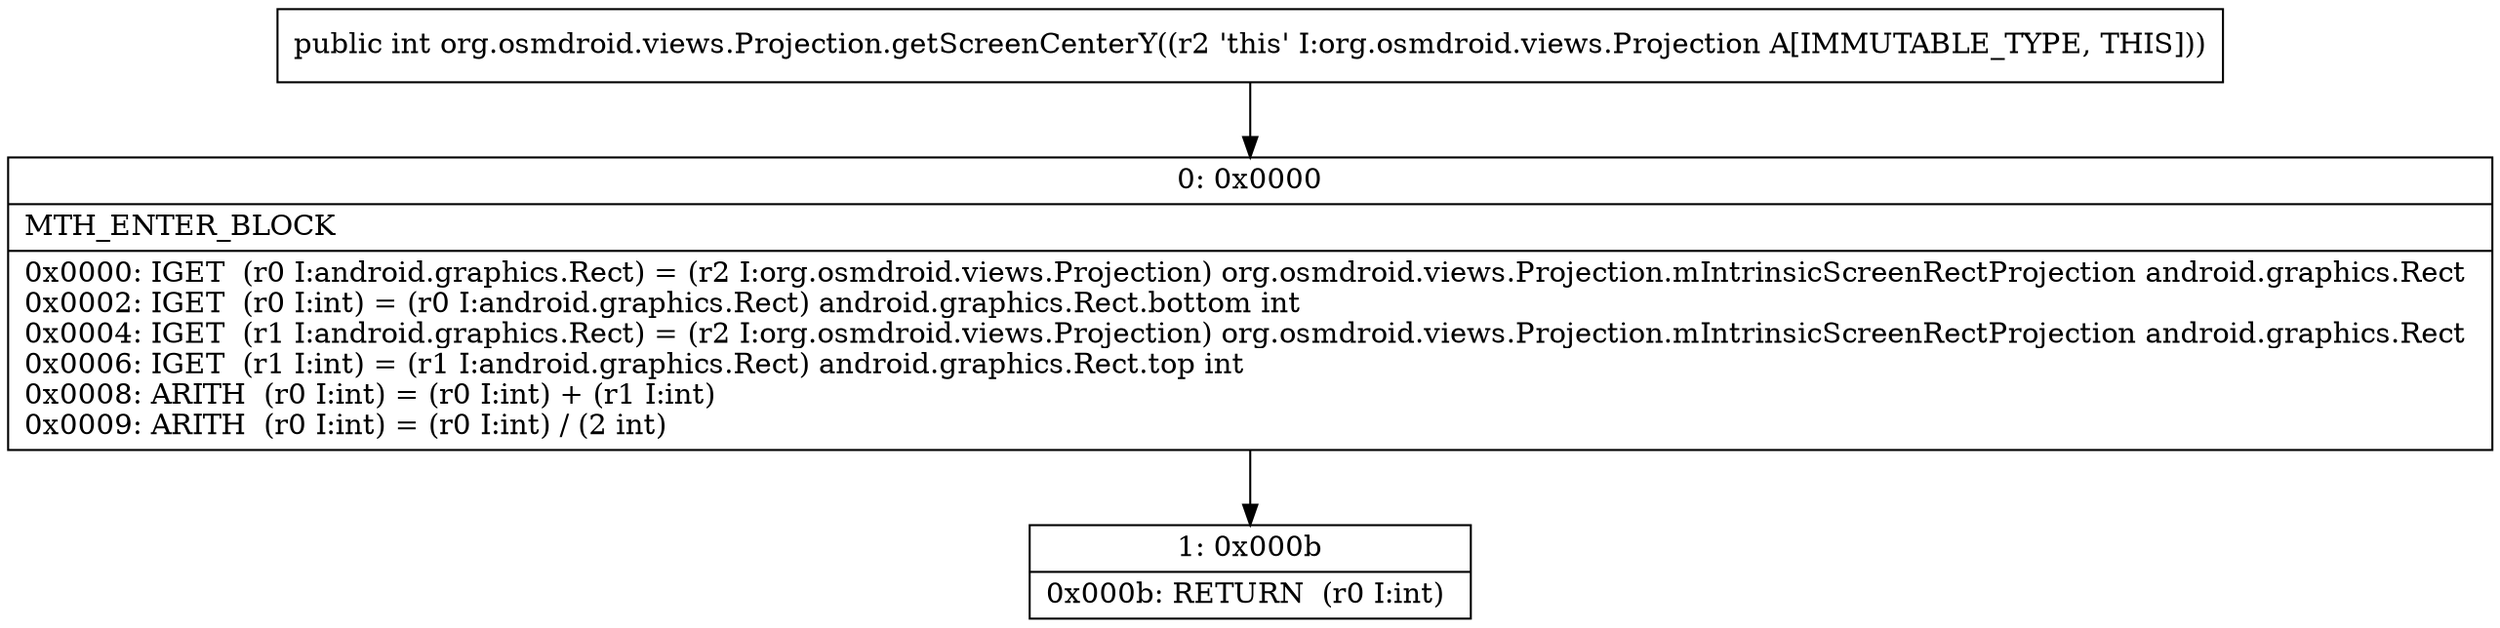 digraph "CFG fororg.osmdroid.views.Projection.getScreenCenterY()I" {
Node_0 [shape=record,label="{0\:\ 0x0000|MTH_ENTER_BLOCK\l|0x0000: IGET  (r0 I:android.graphics.Rect) = (r2 I:org.osmdroid.views.Projection) org.osmdroid.views.Projection.mIntrinsicScreenRectProjection android.graphics.Rect \l0x0002: IGET  (r0 I:int) = (r0 I:android.graphics.Rect) android.graphics.Rect.bottom int \l0x0004: IGET  (r1 I:android.graphics.Rect) = (r2 I:org.osmdroid.views.Projection) org.osmdroid.views.Projection.mIntrinsicScreenRectProjection android.graphics.Rect \l0x0006: IGET  (r1 I:int) = (r1 I:android.graphics.Rect) android.graphics.Rect.top int \l0x0008: ARITH  (r0 I:int) = (r0 I:int) + (r1 I:int) \l0x0009: ARITH  (r0 I:int) = (r0 I:int) \/ (2 int) \l}"];
Node_1 [shape=record,label="{1\:\ 0x000b|0x000b: RETURN  (r0 I:int) \l}"];
MethodNode[shape=record,label="{public int org.osmdroid.views.Projection.getScreenCenterY((r2 'this' I:org.osmdroid.views.Projection A[IMMUTABLE_TYPE, THIS])) }"];
MethodNode -> Node_0;
Node_0 -> Node_1;
}

